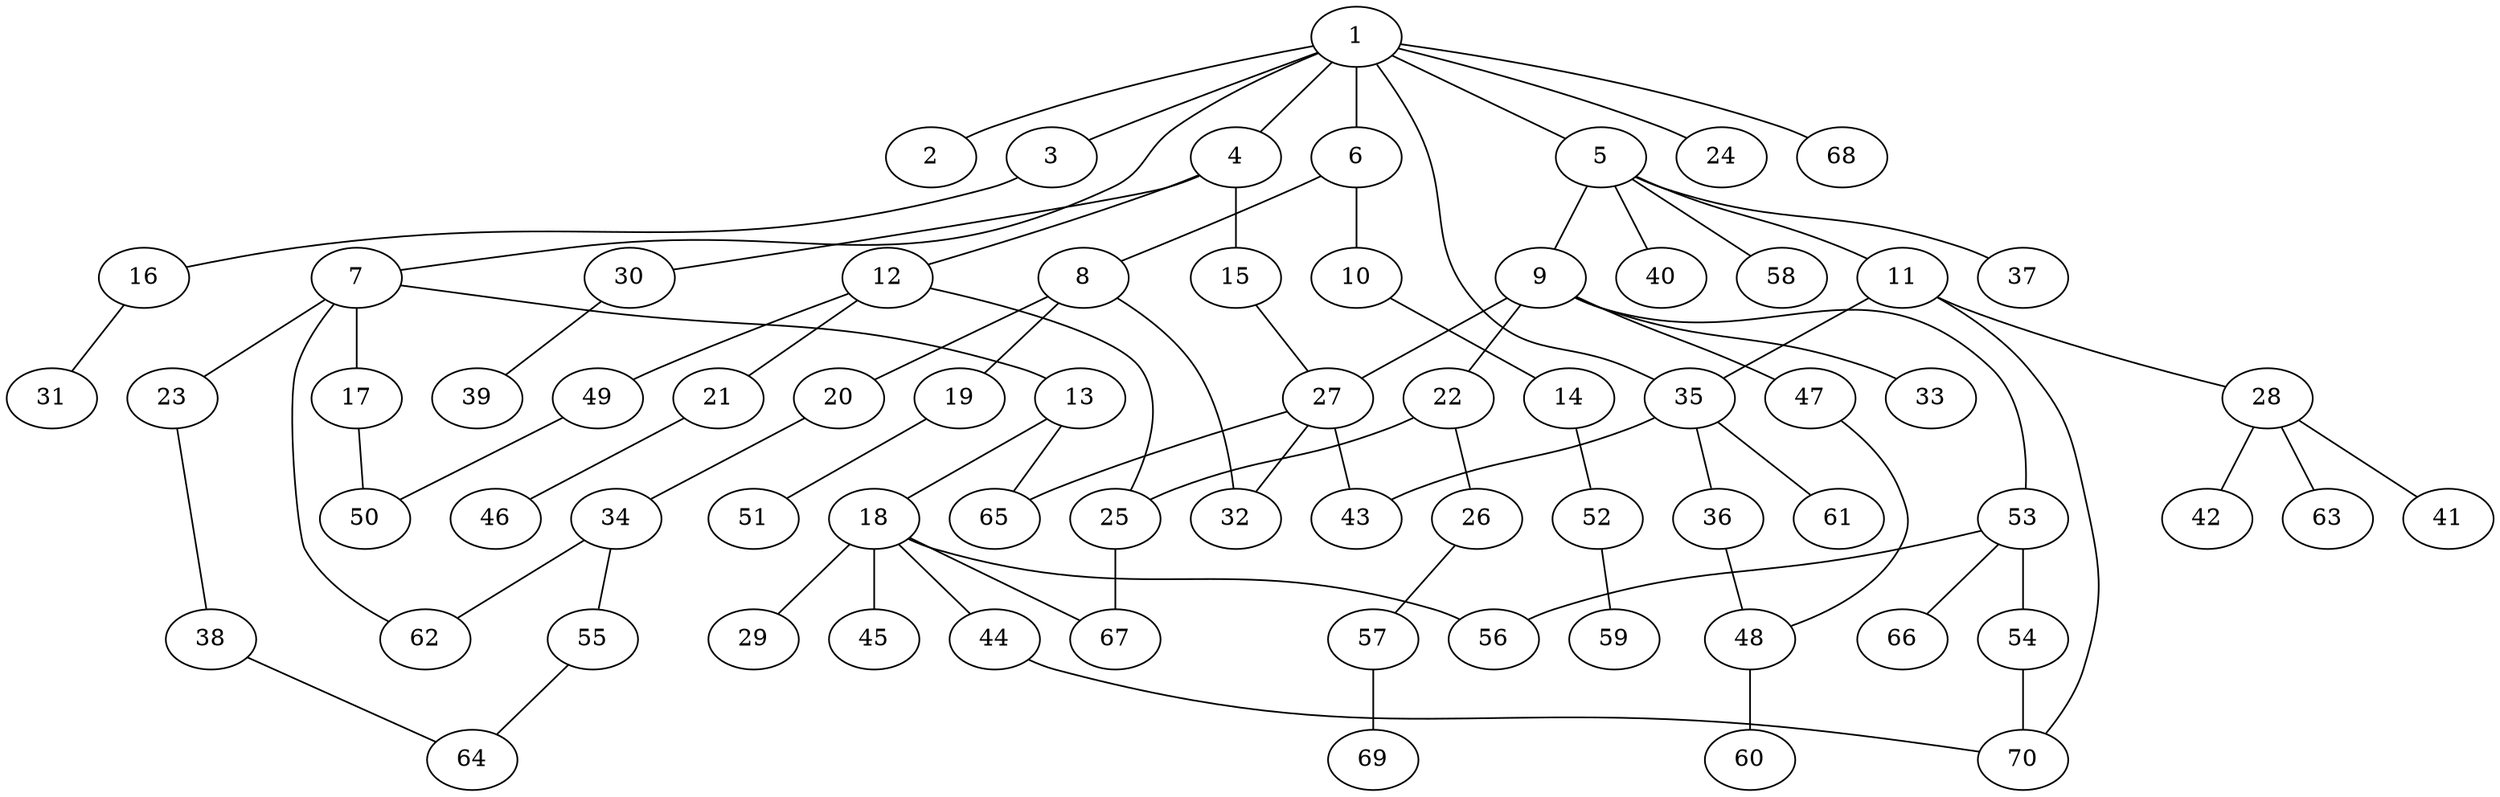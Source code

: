graph graphname {1--2
1--3
1--4
1--5
1--6
1--7
1--24
1--35
1--68
3--16
4--12
4--15
4--30
5--9
5--11
5--37
5--40
5--58
6--8
6--10
7--13
7--17
7--23
7--62
8--19
8--20
8--32
9--22
9--27
9--33
9--47
9--53
10--14
11--28
11--35
11--70
12--21
12--25
12--49
13--18
13--65
14--52
15--27
16--31
17--50
18--29
18--44
18--45
18--56
18--67
19--51
20--34
21--46
22--25
22--26
23--38
25--67
26--57
27--32
27--43
27--65
28--41
28--42
28--63
30--39
34--55
34--62
35--36
35--43
35--61
36--48
38--64
44--70
47--48
48--60
49--50
52--59
53--54
53--56
53--66
54--70
55--64
57--69
}